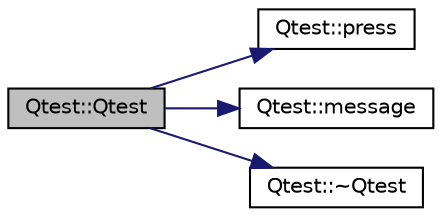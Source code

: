 digraph "Qtest::Qtest"
{
  edge [fontname="Helvetica",fontsize="10",labelfontname="Helvetica",labelfontsize="10"];
  node [fontname="Helvetica",fontsize="10",shape=record];
  rankdir="LR";
  Node3 [label="Qtest::Qtest",height=0.2,width=0.4,color="black", fillcolor="grey75", style="filled", fontcolor="black"];
  Node3 -> Node4 [color="midnightblue",fontsize="10",style="solid",fontname="Helvetica"];
  Node4 [label="Qtest::press",height=0.2,width=0.4,color="black", fillcolor="white", style="filled",URL="$class_qtest.html#a2b2add3d6c2cb03d35a9dc060bccd305",tooltip=": Message button clicked "];
  Node3 -> Node5 [color="midnightblue",fontsize="10",style="solid",fontname="Helvetica"];
  Node5 [label="Qtest::message",height=0.2,width=0.4,color="black", fillcolor="white", style="filled",URL="$class_qtest.html#a9f243d39202cbb5e134fb9b801a2eff2",tooltip=": Message button click "];
  Node3 -> Node6 [color="midnightblue",fontsize="10",style="solid",fontname="Helvetica"];
  Node6 [label="Qtest::~Qtest",height=0.2,width=0.4,color="black", fillcolor="white", style="filled",URL="$class_qtest.html#ae07617e6444ca30275d3cc8cb00156d4",tooltip="Test application destructor. "];
}
